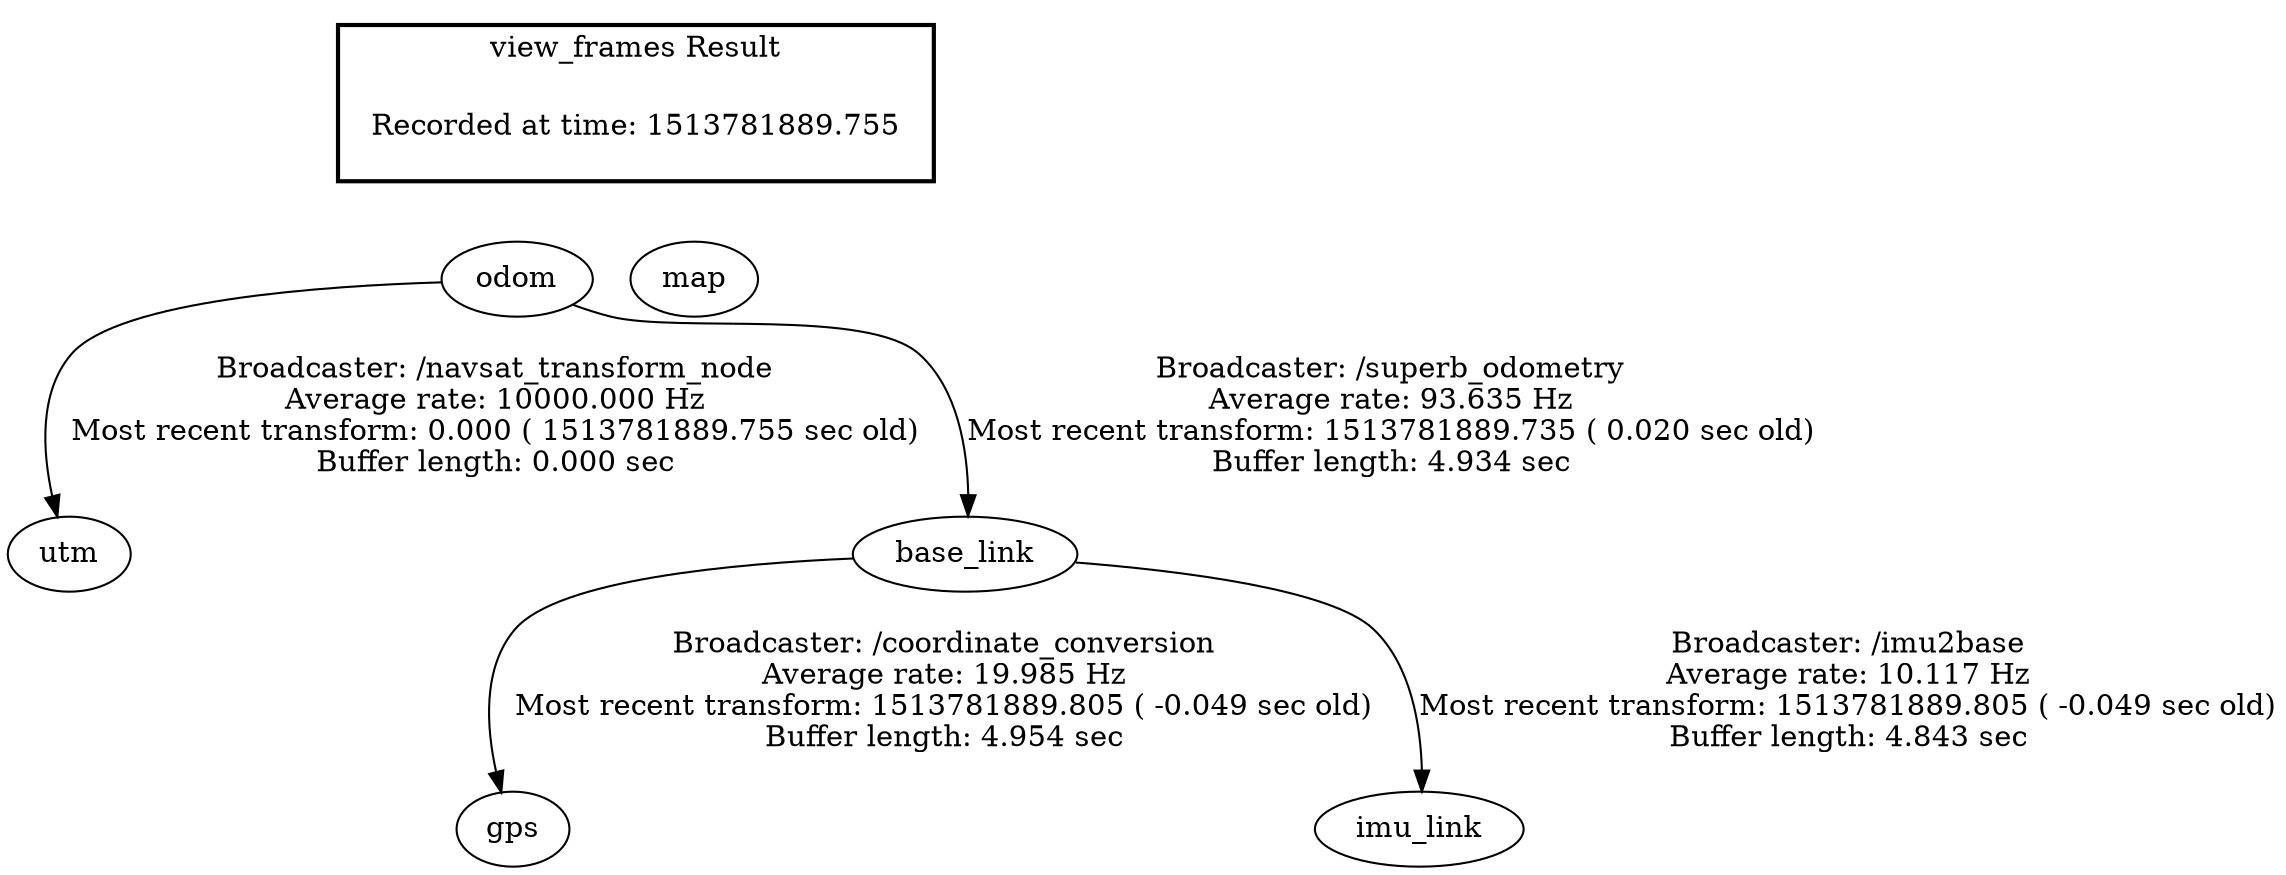 digraph G {
"odom" -> "utm"[label="Broadcaster: /navsat_transform_node\nAverage rate: 10000.000 Hz\nMost recent transform: 0.000 ( 1513781889.755 sec old)\nBuffer length: 0.000 sec\n"];
"odom" -> "base_link"[label="Broadcaster: /superb_odometry\nAverage rate: 93.635 Hz\nMost recent transform: 1513781889.735 ( 0.020 sec old)\nBuffer length: 4.934 sec\n"];
"base_link" -> "gps"[label="Broadcaster: /coordinate_conversion\nAverage rate: 19.985 Hz\nMost recent transform: 1513781889.805 ( -0.049 sec old)\nBuffer length: 4.954 sec\n"];
"base_link" -> "imu_link"[label="Broadcaster: /imu2base\nAverage rate: 10.117 Hz\nMost recent transform: 1513781889.805 ( -0.049 sec old)\nBuffer length: 4.843 sec\n"];
edge [style=invis];
 subgraph cluster_legend { style=bold; color=black; label ="view_frames Result";
"Recorded at time: 1513781889.755"[ shape=plaintext ] ;
 }->"odom";
edge [style=invis];
 subgraph cluster_legend { style=bold; color=black; label ="view_frames Result";
"Recorded at time: 1513781889.755"[ shape=plaintext ] ;
 }->"map";
}